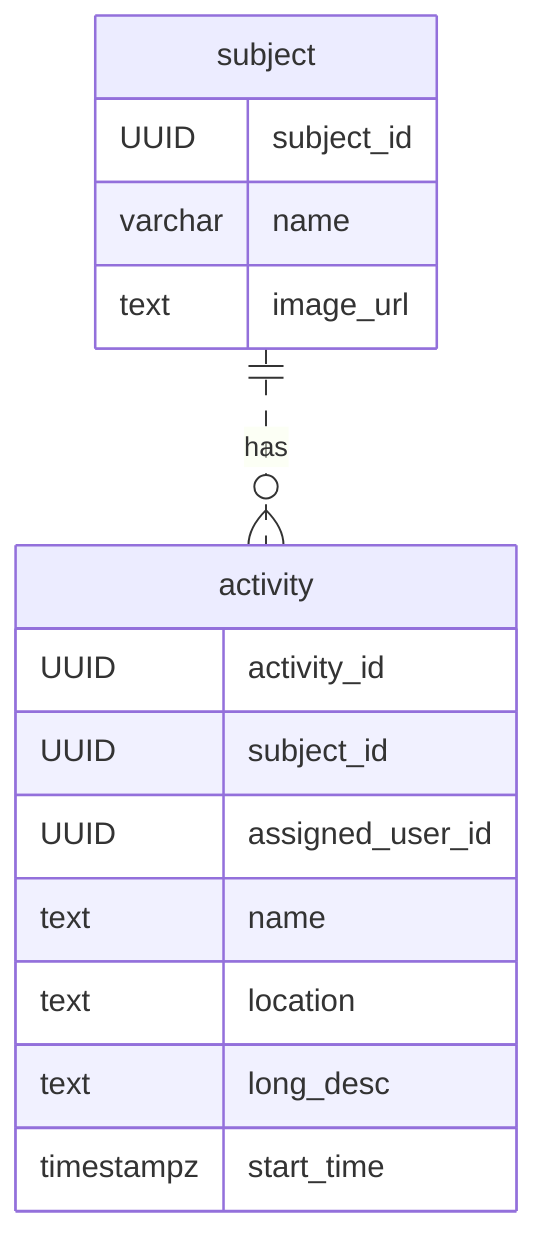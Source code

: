 erDiagram
    subject {
        UUID subject_id
        varchar name
        text image_url
    }
    activity {
        UUID activity_id
        UUID subject_id
        UUID assigned_user_id
        text name
        text location
        text long_desc
        timestampz start_time
    }
    subject ||..o{ activity : has